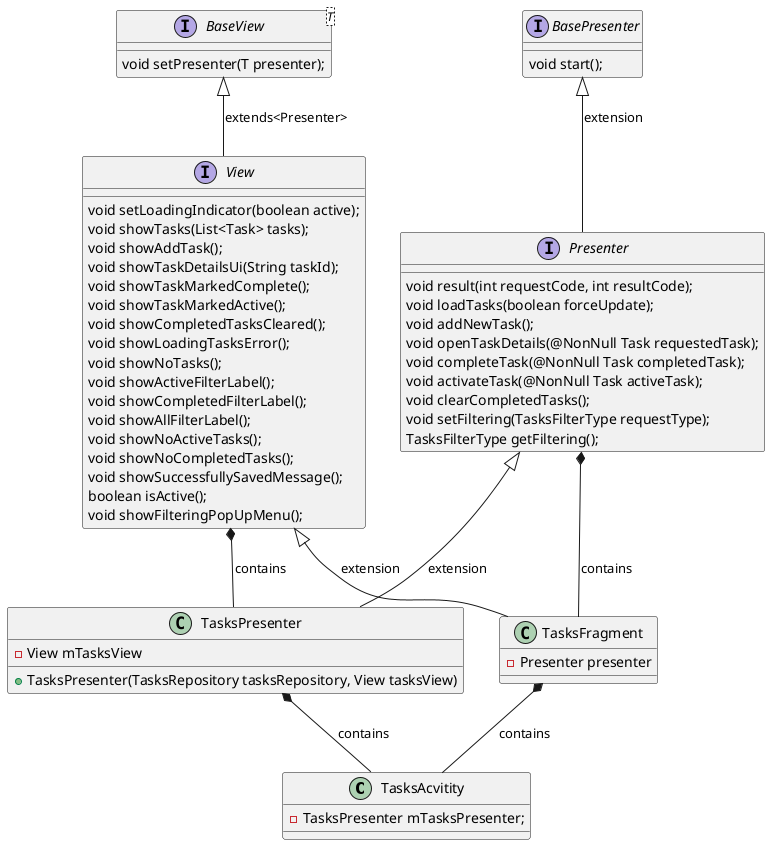 @startuml

class TasksAcvitity {
    - TasksPresenter mTasksPresenter;
}

class TasksPresenter {
    - View mTasksView
    +TasksPresenter(TasksRepository tasksRepository, View tasksView)
}
class TasksFragment {
    - Presenter presenter
}

interface View {
    void setLoadingIndicator(boolean active);
    void showTasks(List<Task> tasks);
    void showAddTask();
    void showTaskDetailsUi(String taskId);
    void showTaskMarkedComplete();
    void showTaskMarkedActive();
    void showCompletedTasksCleared();
    void showLoadingTasksError();
    void showNoTasks();
    void showActiveFilterLabel();
    void showCompletedFilterLabel();
    void showAllFilterLabel();
    void showNoActiveTasks();
    void showNoCompletedTasks();
    void showSuccessfullySavedMessage();
    boolean isActive();
    void showFilteringPopUpMenu();
}

interface Presenter {
    void result(int requestCode, int resultCode);
    void loadTasks(boolean forceUpdate);
    void addNewTask();
    void openTaskDetails(@NonNull Task requestedTask);
    void completeTask(@NonNull Task completedTask);
    void activateTask(@NonNull Task activeTask);
    void clearCompletedTasks();
    void setFiltering(TasksFilterType requestType);
    TasksFilterType getFiltering();
}

interface BaseView<T> {
    void setPresenter(T presenter);
}

interface BasePresenter {
    void start();
}

TasksPresenter *-- TasksAcvitity : contains
TasksFragment *-- TasksAcvitity : contains

'Presenter *-- BaseView : contains
View *-- TasksPresenter : contains
Presenter *-- TasksFragment : contains

Presenter <|-- TasksPresenter: extension
View <|-- TasksFragment: extension

BaseView <|-- View: extends<Presenter>
BasePresenter <|-- Presenter: extension

@enduml